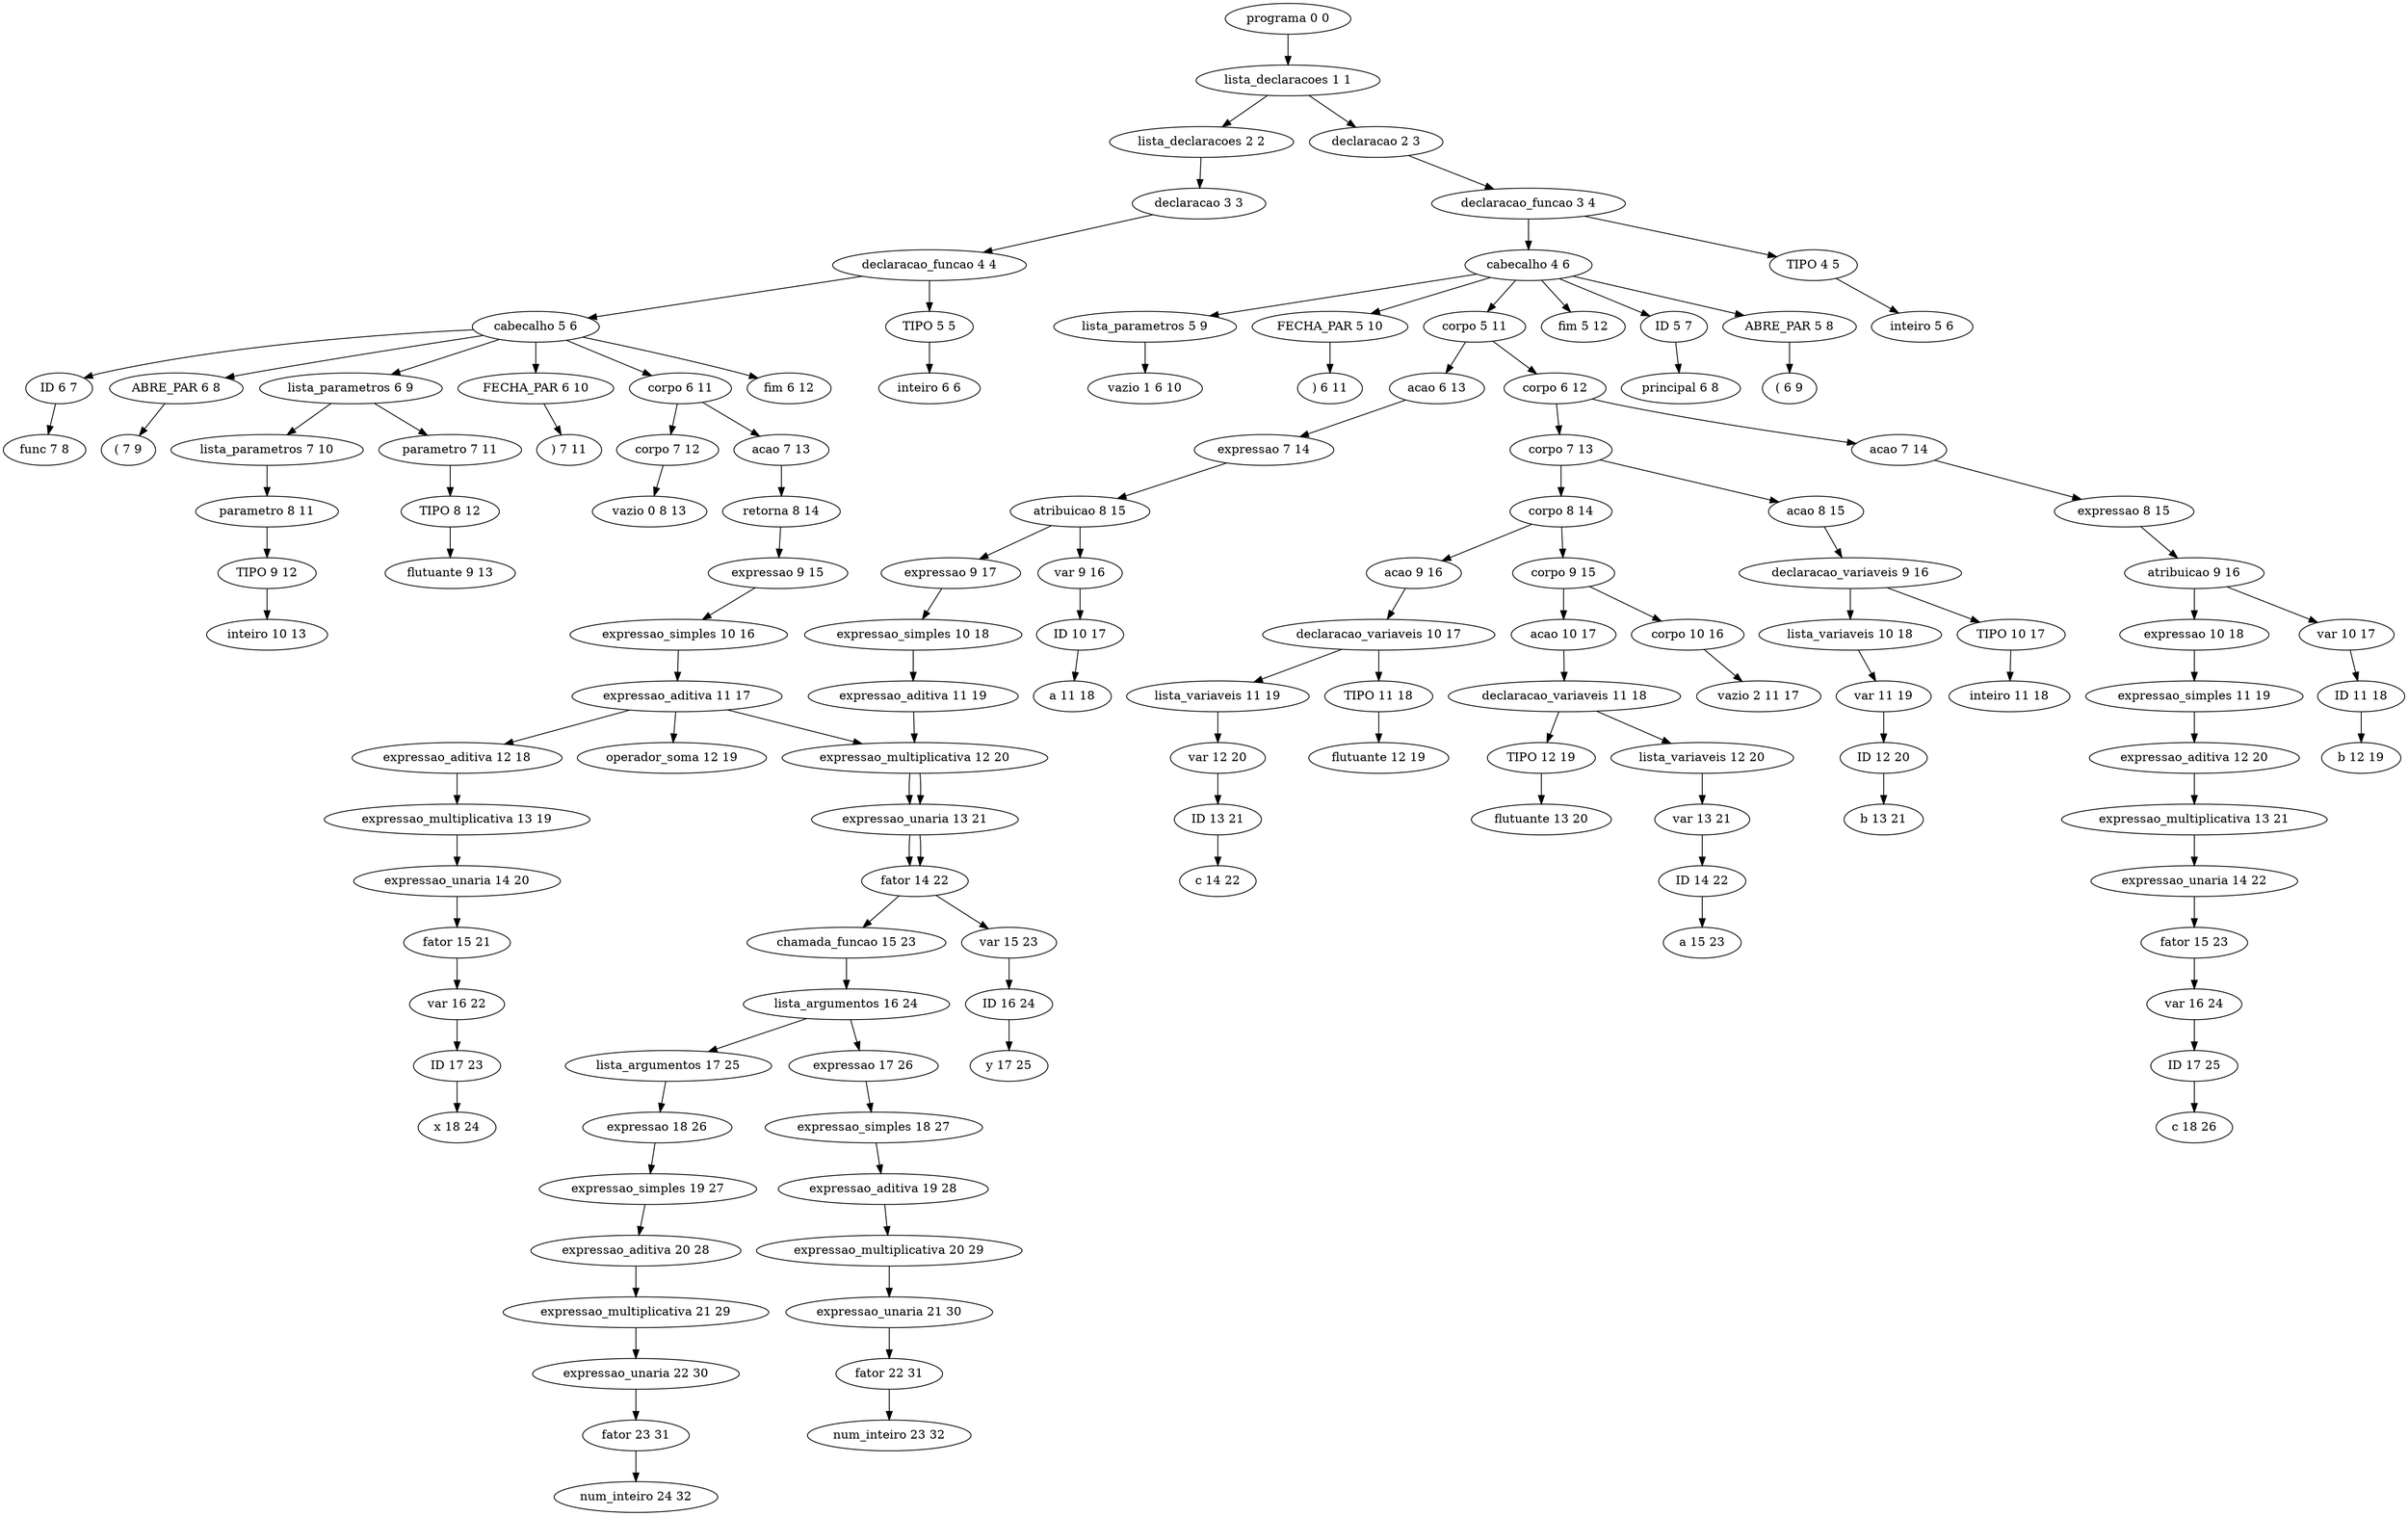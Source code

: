 digraph G {
	"programa 0 0" -> "lista_declaracoes 1 1"
	"lista_declaracoes 1 1" -> "lista_declaracoes 2 2"
	"lista_declaracoes 2 2" -> "declaracao 3 3"
	"declaracao 3 3" -> "declaracao_funcao 4 4"
	"declaracao_funcao 4 4" -> "TIPO 5 5"
	"TIPO 5 5" -> "inteiro 6 6"
	"declaracao_funcao 4 4" -> "cabecalho 5 6"
	"cabecalho 5 6" -> "ID 6 7"
	"ID 6 7" -> "func 7 8"
	"cabecalho 5 6" -> "ABRE_PAR 6 8"
	"ABRE_PAR 6 8" -> "( 7 9"
	"cabecalho 5 6" -> "lista_parametros 6 9"
	"lista_parametros 6 9" -> "lista_parametros 7 10"
	"lista_parametros 7 10" -> "parametro 8 11"
	"parametro 8 11" -> "TIPO 9 12"
	"TIPO 9 12" -> "inteiro 10 13"
	"lista_parametros 6 9" -> "parametro 7 11"
	"parametro 7 11" -> "TIPO 8 12"
	"TIPO 8 12" -> "flutuante 9 13"
	"cabecalho 5 6" -> "FECHA_PAR 6 10"
	"FECHA_PAR 6 10" -> ") 7 11"
	"cabecalho 5 6" -> "corpo 6 11"
	"corpo 6 11" -> "corpo 7 12"
	"corpo 7 12" -> "vazio 0 8 13"
	"corpo 6 11" -> "acao 7 13"
	"acao 7 13" -> "retorna 8 14"
	"retorna 8 14" -> "expressao 9 15"
	"expressao 9 15" -> "expressao_simples 10 16"
	"expressao_simples 10 16" -> "expressao_aditiva 11 17"
	"expressao_aditiva 11 17" -> "expressao_aditiva 12 18"
	"expressao_aditiva 12 18" -> "expressao_multiplicativa 13 19"
	"expressao_multiplicativa 13 19" -> "expressao_unaria 14 20"
	"expressao_unaria 14 20" -> "fator 15 21"
	"fator 15 21" -> "var 16 22"
	"var 16 22" -> "ID 17 23"
	"ID 17 23" -> "x 18 24"
	"expressao_aditiva 11 17" -> "operador_soma 12 19"
	"expressao_aditiva 11 17" -> "expressao_multiplicativa 12 20"
	"expressao_multiplicativa 12 20" -> "expressao_unaria 13 21"
	"expressao_unaria 13 21" -> "fator 14 22"
	"fator 14 22" -> "var 15 23"
	"var 15 23" -> "ID 16 24"
	"ID 16 24" -> "y 17 25"
	"cabecalho 5 6" -> "fim 6 12"
	"lista_declaracoes 1 1" -> "declaracao 2 3"
	"declaracao 2 3" -> "declaracao_funcao 3 4"
	"declaracao_funcao 3 4" -> "TIPO 4 5"
	"TIPO 4 5" -> "inteiro 5 6"
	"declaracao_funcao 3 4" -> "cabecalho 4 6"
	"cabecalho 4 6" -> "ID 5 7"
	"ID 5 7" -> "principal 6 8"
	"cabecalho 4 6" -> "ABRE_PAR 5 8"
	"ABRE_PAR 5 8" -> "( 6 9"
	"cabecalho 4 6" -> "lista_parametros 5 9"
	"lista_parametros 5 9" -> "vazio 1 6 10"
	"cabecalho 4 6" -> "FECHA_PAR 5 10"
	"FECHA_PAR 5 10" -> ") 6 11"
	"cabecalho 4 6" -> "corpo 5 11"
	"corpo 5 11" -> "corpo 6 12"
	"corpo 6 12" -> "corpo 7 13"
	"corpo 7 13" -> "corpo 8 14"
	"corpo 8 14" -> "corpo 9 15"
	"corpo 9 15" -> "corpo 10 16"
	"corpo 10 16" -> "vazio 2 11 17"
	"corpo 9 15" -> "acao 10 17"
	"acao 10 17" -> "declaracao_variaveis 11 18"
	"declaracao_variaveis 11 18" -> "TIPO 12 19"
	"TIPO 12 19" -> "flutuante 13 20"
	"declaracao_variaveis 11 18" -> "lista_variaveis 12 20"
	"lista_variaveis 12 20" -> "var 13 21"
	"var 13 21" -> "ID 14 22"
	"ID 14 22" -> "a 15 23"
	"corpo 8 14" -> "acao 9 16"
	"acao 9 16" -> "declaracao_variaveis 10 17"
	"declaracao_variaveis 10 17" -> "TIPO 11 18"
	"TIPO 11 18" -> "flutuante 12 19"
	"declaracao_variaveis 10 17" -> "lista_variaveis 11 19"
	"lista_variaveis 11 19" -> "var 12 20"
	"var 12 20" -> "ID 13 21"
	"ID 13 21" -> "c 14 22"
	"corpo 7 13" -> "acao 8 15"
	"acao 8 15" -> "declaracao_variaveis 9 16"
	"declaracao_variaveis 9 16" -> "TIPO 10 17"
	"TIPO 10 17" -> "inteiro 11 18"
	"declaracao_variaveis 9 16" -> "lista_variaveis 10 18"
	"lista_variaveis 10 18" -> "var 11 19"
	"var 11 19" -> "ID 12 20"
	"ID 12 20" -> "b 13 21"
	"corpo 6 12" -> "acao 7 14"
	"acao 7 14" -> "expressao 8 15"
	"expressao 8 15" -> "atribuicao 9 16"
	"atribuicao 9 16" -> "var 10 17"
	"var 10 17" -> "ID 11 18"
	"ID 11 18" -> "b 12 19"
	"atribuicao 9 16" -> "expressao 10 18"
	"expressao 10 18" -> "expressao_simples 11 19"
	"expressao_simples 11 19" -> "expressao_aditiva 12 20"
	"expressao_aditiva 12 20" -> "expressao_multiplicativa 13 21"
	"expressao_multiplicativa 13 21" -> "expressao_unaria 14 22"
	"expressao_unaria 14 22" -> "fator 15 23"
	"fator 15 23" -> "var 16 24"
	"var 16 24" -> "ID 17 25"
	"ID 17 25" -> "c 18 26"
	"corpo 5 11" -> "acao 6 13"
	"acao 6 13" -> "expressao 7 14"
	"expressao 7 14" -> "atribuicao 8 15"
	"atribuicao 8 15" -> "var 9 16"
	"var 9 16" -> "ID 10 17"
	"ID 10 17" -> "a 11 18"
	"atribuicao 8 15" -> "expressao 9 17"
	"expressao 9 17" -> "expressao_simples 10 18"
	"expressao_simples 10 18" -> "expressao_aditiva 11 19"
	"expressao_aditiva 11 19" -> "expressao_multiplicativa 12 20"
	"expressao_multiplicativa 12 20" -> "expressao_unaria 13 21"
	"expressao_unaria 13 21" -> "fator 14 22"
	"fator 14 22" -> "chamada_funcao 15 23"
	"chamada_funcao 15 23" -> "lista_argumentos 16 24"
	"lista_argumentos 16 24" -> "lista_argumentos 17 25"
	"lista_argumentos 17 25" -> "expressao 18 26"
	"expressao 18 26" -> "expressao_simples 19 27"
	"expressao_simples 19 27" -> "expressao_aditiva 20 28"
	"expressao_aditiva 20 28" -> "expressao_multiplicativa 21 29"
	"expressao_multiplicativa 21 29" -> "expressao_unaria 22 30"
	"expressao_unaria 22 30" -> "fator 23 31"
	"fator 23 31" -> "num_inteiro 24 32"
	"lista_argumentos 16 24" -> "expressao 17 26"
	"expressao 17 26" -> "expressao_simples 18 27"
	"expressao_simples 18 27" -> "expressao_aditiva 19 28"
	"expressao_aditiva 19 28" -> "expressao_multiplicativa 20 29"
	"expressao_multiplicativa 20 29" -> "expressao_unaria 21 30"
	"expressao_unaria 21 30" -> "fator 22 31"
	"fator 22 31" -> "num_inteiro 23 32"
	"cabecalho 4 6" -> "fim 5 12"
}
